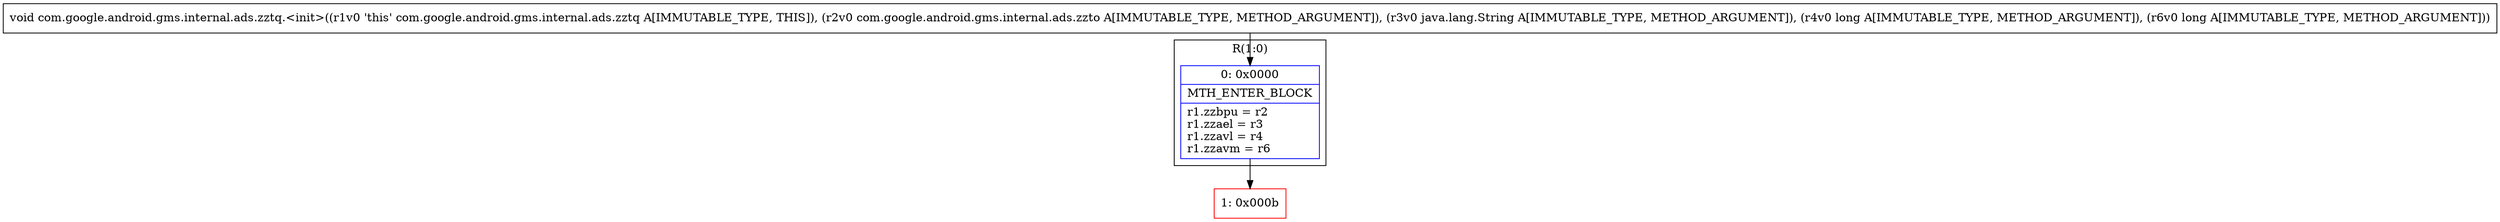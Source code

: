 digraph "CFG forcom.google.android.gms.internal.ads.zztq.\<init\>(Lcom\/google\/android\/gms\/internal\/ads\/zzto;Ljava\/lang\/String;JJ)V" {
subgraph cluster_Region_974562721 {
label = "R(1:0)";
node [shape=record,color=blue];
Node_0 [shape=record,label="{0\:\ 0x0000|MTH_ENTER_BLOCK\l|r1.zzbpu = r2\lr1.zzael = r3\lr1.zzavl = r4\lr1.zzavm = r6\l}"];
}
Node_1 [shape=record,color=red,label="{1\:\ 0x000b}"];
MethodNode[shape=record,label="{void com.google.android.gms.internal.ads.zztq.\<init\>((r1v0 'this' com.google.android.gms.internal.ads.zztq A[IMMUTABLE_TYPE, THIS]), (r2v0 com.google.android.gms.internal.ads.zzto A[IMMUTABLE_TYPE, METHOD_ARGUMENT]), (r3v0 java.lang.String A[IMMUTABLE_TYPE, METHOD_ARGUMENT]), (r4v0 long A[IMMUTABLE_TYPE, METHOD_ARGUMENT]), (r6v0 long A[IMMUTABLE_TYPE, METHOD_ARGUMENT])) }"];
MethodNode -> Node_0;
Node_0 -> Node_1;
}

